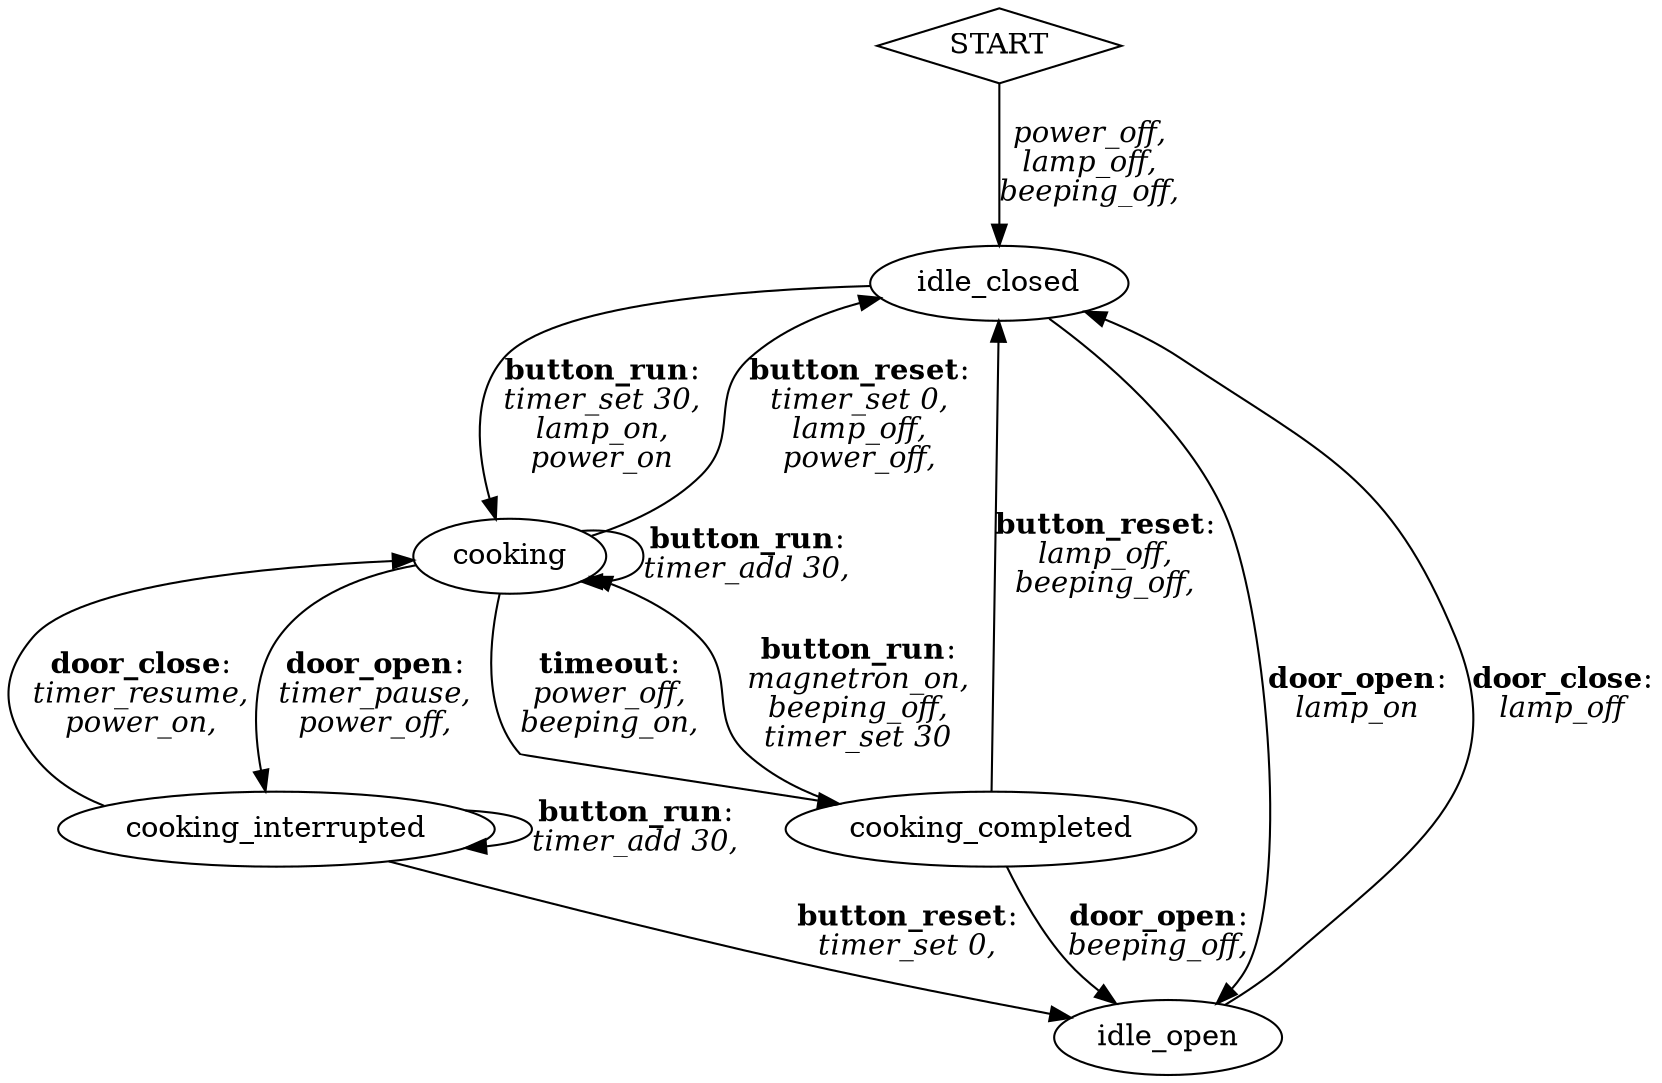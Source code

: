 // microwave_fsm
digraph microwave_fsm {
	START [shape=diamond]
	cooking
	cooking_completed
	idle_open
	cooking_interrupted
	idle_closed
	idle_closed -> idle_open
	    [label=<<b>door_open</b>:<br/><i>lamp_on<br/></i>>]
	idle_closed -> cooking
	    [label=<<b>button_run</b>:<br/><i>timer_set 30,<br/>lamp_on,<br/>power_on<br/></i>>]
	idle_open -> idle_closed
	    [label=<<b>door_close</b>:<br/><i>lamp_off<br/></i>>]
	cooking -> idle_closed
	    [label=<<b>button_reset</b>:<br/><i>timer_set 0,<br/>lamp_off,<br/>power_off,<br/></i>>]
	cooking -> cooking
	    [label=<<b>button_run</b>:<br/><i>timer_add 30,<br/></i>>]
	cooking -> cooking_interrupted
	    [label=<<b>door_open</b>:<br/><i>timer_pause,<br/>power_off,<br/></i>>]
	cooking -> cooking_completed
	    [label=<<b>timeout</b>:<br/><i>power_off,<br/>beeping_on,<br/></i>>]
	cooking_interrupted -> cooking
	    [label=<<b>door_close</b>:<br/><i>timer_resume,<br/>power_on,<br/></i>>]
	cooking_interrupted -> idle_open
	    [label=<<b>button_reset</b>:<br/><i>timer_set 0,<br/></i>>]
	cooking_interrupted -> cooking_interrupted
	    [label=<<b>button_run</b>:<br/><i>timer_add 30,<br/></i>>]
	cooking_completed -> idle_open
	    [label=<<b>door_open</b>:<br/><i>beeping_off,<br/></i>>]
	cooking_completed -> idle_closed
	    [label=<<b>button_reset</b>:<br/><i>lamp_off,<br/>beeping_off,<br/></i>>]
	cooking_completed -> cooking
	    [label=<<b>button_run</b>:<br/><i>magnetron_on,<br/>beeping_off,<br/>timer_set 30</i>>];
	START -> idle_closed
	    [label=<<i>power_off,<br/>lamp_off,<br/>beeping_off,<br/></i>>]
}
